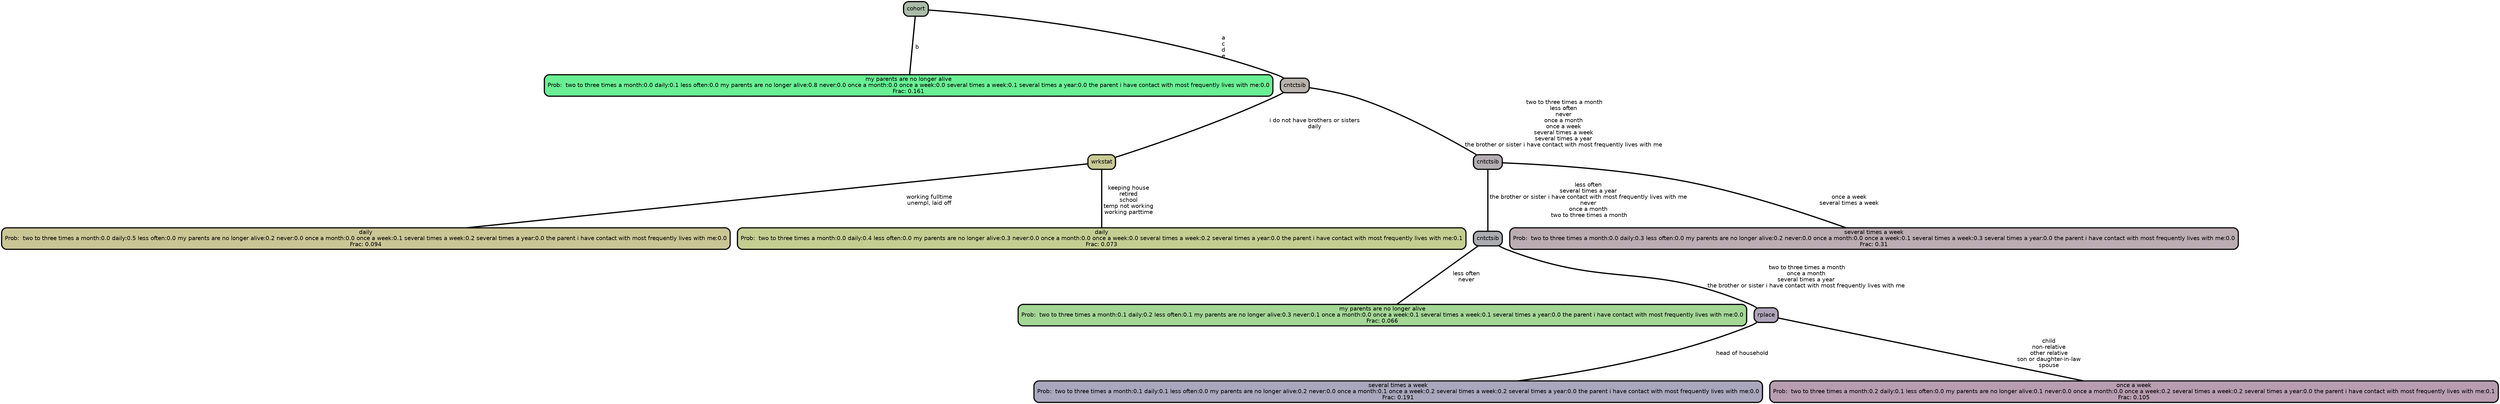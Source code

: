 graph Tree {
node [shape=box, style="filled, rounded",color="black",penwidth="3",fontcolor="black",                 fontname=helvetica] ;
graph [ranksep="0 equally", splines=straight,                 bgcolor=transparent, dpi=200] ;
edge [fontname=helvetica, color=black] ;
0 [label="my parents are no longer alive
Prob:  two to three times a month:0.0 daily:0.1 less often:0.0 my parents are no longer alive:0.8 never:0.0 once a month:0.0 once a week:0.0 several times a week:0.1 several times a year:0.0 the parent i have contact with most frequently lives with me:0.0
Frac: 0.161", fillcolor="#69f094"] ;
1 [label="cohort", fillcolor="#abbca9"] ;
2 [label="daily
Prob:  two to three times a month:0.0 daily:0.5 less often:0.0 my parents are no longer alive:0.2 never:0.0 once a month:0.0 once a week:0.1 several times a week:0.2 several times a year:0.0 the parent i have contact with most frequently lives with me:0.0
Frac: 0.094", fillcolor="#cbc696"] ;
3 [label="wrkstat", fillcolor="#c8ca94"] ;
4 [label="daily
Prob:  two to three times a month:0.0 daily:0.4 less often:0.0 my parents are no longer alive:0.3 never:0.0 once a month:0.0 once a week:0.0 several times a week:0.2 several times a year:0.0 the parent i have contact with most frequently lives with me:0.1
Frac: 0.073", fillcolor="#c5ce92"] ;
5 [label="cntctsib", fillcolor="#b8b3ac"] ;
6 [label="my parents are no longer alive
Prob:  two to three times a month:0.1 daily:0.2 less often:0.1 my parents are no longer alive:0.3 never:0.1 once a month:0.0 once a week:0.1 several times a week:0.1 several times a year:0.0 the parent i have contact with most frequently lives with me:0.0
Frac: 0.066", fillcolor="#a4d796"] ;
7 [label="cntctsib", fillcolor="#acadb2"] ;
8 [label="several times a week
Prob:  two to three times a month:0.1 daily:0.1 less often:0.0 my parents are no longer alive:0.2 never:0.0 once a month:0.1 once a week:0.2 several times a week:0.2 several times a year:0.0 the parent i have contact with most frequently lives with me:0.0
Frac: 0.191", fillcolor="#a9a7bd"] ;
9 [label="rplace", fillcolor="#aea4b8"] ;
10 [label="once a week
Prob:  two to three times a month:0.2 daily:0.1 less often:0.0 my parents are no longer alive:0.1 never:0.0 once a month:0.0 once a week:0.2 several times a week:0.2 several times a year:0.0 the parent i have contact with most frequently lives with me:0.1
Frac: 0.105", fillcolor="#b89db1"] ;
11 [label="cntctsib", fillcolor="#b4adb2"] ;
12 [label="several times a week
Prob:  two to three times a month:0.0 daily:0.3 less often:0.0 my parents are no longer alive:0.2 never:0.0 once a month:0.0 once a week:0.1 several times a week:0.3 several times a year:0.0 the parent i have contact with most frequently lives with me:0.0
Frac: 0.31", fillcolor="#bcadb3"] ;
1 -- 0 [label=" b",penwidth=3] ;
1 -- 5 [label=" a\n c\n d\n e",penwidth=3] ;
3 -- 2 [label=" working fulltime\n unempl, laid off",penwidth=3] ;
3 -- 4 [label=" keeping house\n retired\n school\n temp not working\n working parttime",penwidth=3] ;
5 -- 3 [label=" i do not have brothers or sisters\n daily",penwidth=3] ;
5 -- 11 [label="  two to three times a month\n less often\n never\n once a month\n once a week\n several times a week\n several times a year\n the brother or sister i have contact with most frequently lives with me",penwidth=3] ;
7 -- 6 [label=" less often\n never",penwidth=3] ;
7 -- 9 [label="  two to three times a month\n once a month\n several times a year\n the brother or sister i have contact with most frequently lives with me",penwidth=3] ;
9 -- 8 [label=" head of household",penwidth=3] ;
9 -- 10 [label=" child\n non-relative\n other relative\n son or daughter-in-law\n spouse",penwidth=3] ;
11 -- 7 [label=" less often\n several times a year\n the brother or sister i have contact with most frequently lives with me\n never\n once a month\n  two to three times a month",penwidth=3] ;
11 -- 12 [label=" once a week\n several times a week",penwidth=3] ;
{rank = same;}}